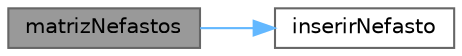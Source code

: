 digraph "matrizNefastos"
{
 // LATEX_PDF_SIZE
  bgcolor="transparent";
  edge [fontname=Helvetica,fontsize=10,labelfontname=Helvetica,labelfontsize=10];
  node [fontname=Helvetica,fontsize=10,shape=box,height=0.2,width=0.4];
  rankdir="LR";
  Node1 [id="Node000001",label="matrizNefastos",height=0.2,width=0.4,color="gray40", fillcolor="grey60", style="filled", fontcolor="black",tooltip="Detecta e insere nefastos na matriz."];
  Node1 -> Node2 [id="edge2_Node000001_Node000002",color="steelblue1",style="solid",tooltip=" "];
  Node2 [id="Node000002",label="inserirNefasto",height=0.2,width=0.4,color="grey40", fillcolor="white", style="filled",URL="$funcao_8c.html#a60d611b34c7be07e4e578482ac3749ef",tooltip="Insere um nefasto na lista de nefastos."];
}
